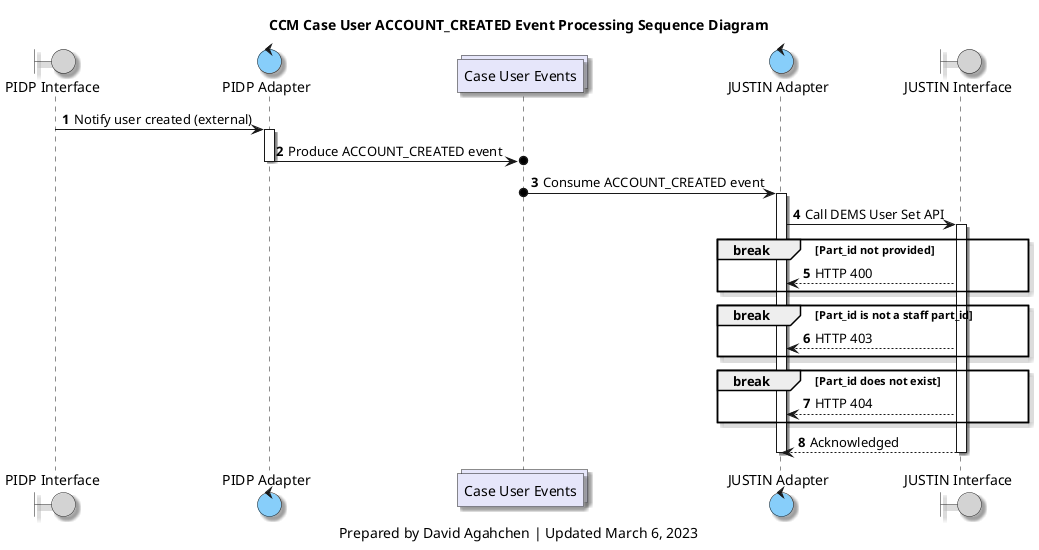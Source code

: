 @startuml
'hide footbox

skinparam Shadowing true
skinparam CollectionsBackgroundColor Lavender
skinparam ControlBackgroundColor LightSkyBlue
skinparam BoundaryBackgroundColor LightGrey

/' 
Available colours
https://plantuml-documentation.readthedocs.io/en/latest/formatting/color-names.html
'/

boundary p_interface as "PIDP Interface"
control p_adapter as "PIDP Adapter"
collections case_users_topic as "Case User Events"
control j_adapter as "JUSTIN Adapter"
boundary j_interface as "JUSTIN Interface"

title
CCM Case User ACCOUNT_CREATED Event Processing Sequence Diagram
end title

autonumber

p_interface -> p_adapter: Notify user created (external)
activate p_adapter
p_adapter ->o case_users_topic : Produce ACCOUNT_CREATED event
deactivate p_adapter

case_users_topic o-> j_adapter: Consume ACCOUNT_CREATED event
activate j_adapter
j_adapter -> j_interface: Call DEMS User Set API
activate j_interface

break Part_id not provided
j_interface --> j_adapter: HTTP 400
end break

break Part_id is not a staff part_id
j_interface --> j_adapter: HTTP 403
end break

break Part_id does not exist
j_interface --> j_adapter: HTTP 404
end break

j_interface --> j_adapter: Acknowledged

deactivate j_interface
deactivate j_adapter

caption
Prepared by David Agahchen | Updated March 6, 2023
end caption
@enduml